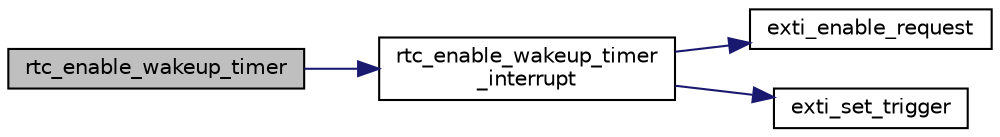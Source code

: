 digraph "rtc_enable_wakeup_timer"
{
  edge [fontname="Helvetica",fontsize="10",labelfontname="Helvetica",labelfontsize="10"];
  node [fontname="Helvetica",fontsize="10",shape=record];
  rankdir="LR";
  Node1 [label="rtc_enable_wakeup_timer",height=0.2,width=0.4,color="black", fillcolor="grey75", style="filled", fontcolor="black"];
  Node1 -> Node2 [color="midnightblue",fontsize="10",style="solid",fontname="Helvetica"];
  Node2 [label="rtc_enable_wakeup_timer\l_interrupt",height=0.2,width=0.4,color="black", fillcolor="white", style="filled",URL="$rtc_8c.html#a4c6724c645e96d2741e262d5468d5827",tooltip="Enable the wakeup timer interrupt. "];
  Node2 -> Node3 [color="midnightblue",fontsize="10",style="solid",fontname="Helvetica"];
  Node3 [label="exti_enable_request",height=0.2,width=0.4,color="black", fillcolor="white", style="filled",URL="$group__exti__defines.html#gacb53c6b7ac0a8908568b7a1f7bc50d25"];
  Node2 -> Node4 [color="midnightblue",fontsize="10",style="solid",fontname="Helvetica"];
  Node4 [label="exti_set_trigger",height=0.2,width=0.4,color="black", fillcolor="white", style="filled",URL="$group__exti__defines.html#ga8b05a3586764aeb0dd1366dd46616a65"];
}

